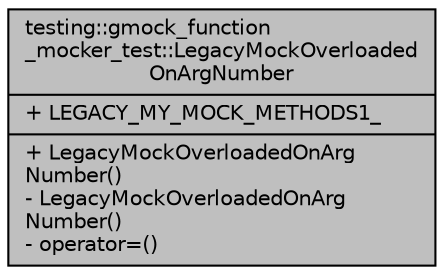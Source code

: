 digraph "testing::gmock_function_mocker_test::LegacyMockOverloadedOnArgNumber"
{
 // LATEX_PDF_SIZE
  bgcolor="transparent";
  edge [fontname="Helvetica",fontsize="10",labelfontname="Helvetica",labelfontsize="10"];
  node [fontname="Helvetica",fontsize="10",shape=record];
  Node1 [label="{testing::gmock_function\l_mocker_test::LegacyMockOverloaded\lOnArgNumber\n|+ LEGACY_MY_MOCK_METHODS1_\l|+ LegacyMockOverloadedOnArg\lNumber()\l- LegacyMockOverloadedOnArg\lNumber()\l- operator=()\l}",height=0.2,width=0.4,color="black", fillcolor="grey75", style="filled", fontcolor="black",tooltip=" "];
}
